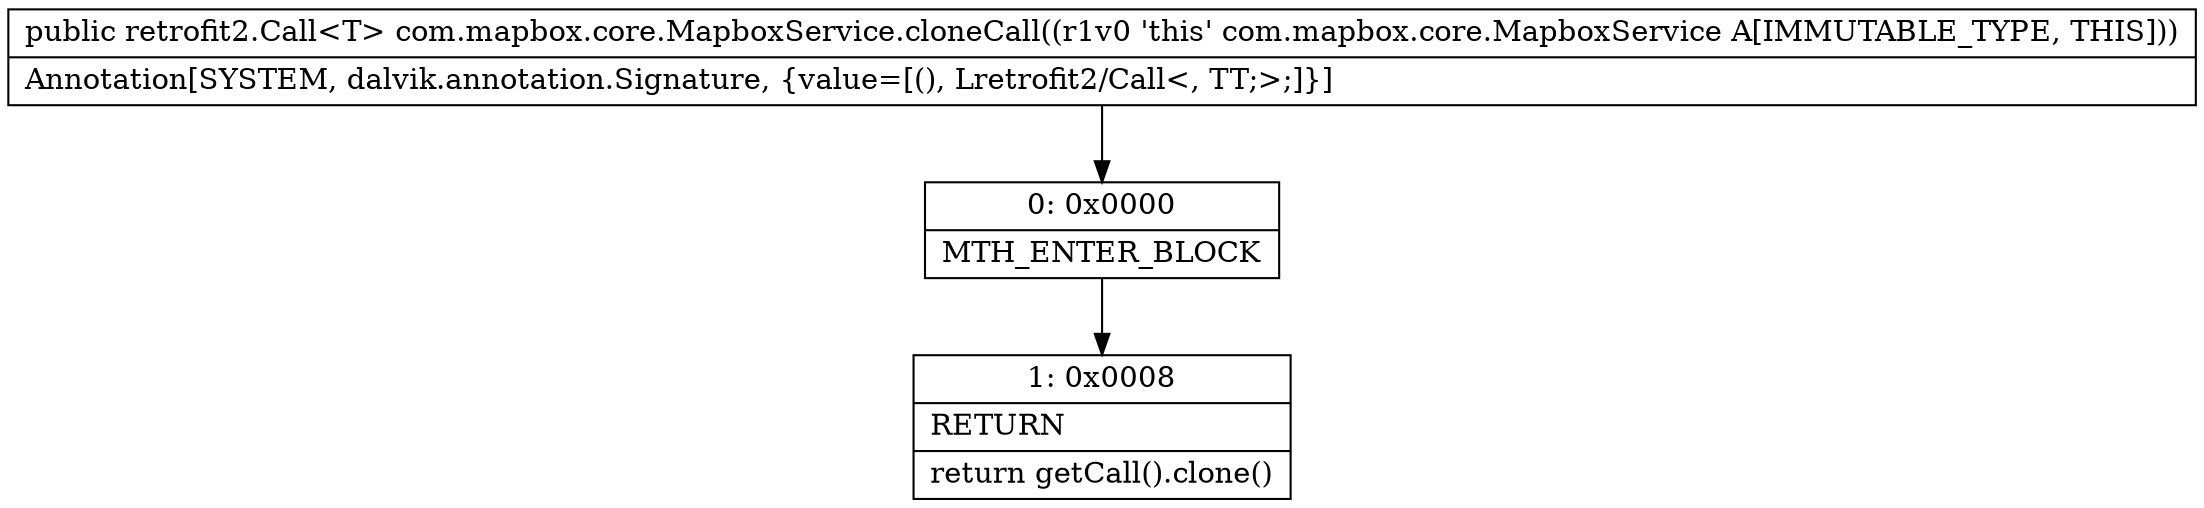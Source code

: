 digraph "CFG forcom.mapbox.core.MapboxService.cloneCall()Lretrofit2\/Call;" {
Node_0 [shape=record,label="{0\:\ 0x0000|MTH_ENTER_BLOCK\l}"];
Node_1 [shape=record,label="{1\:\ 0x0008|RETURN\l|return getCall().clone()\l}"];
MethodNode[shape=record,label="{public retrofit2.Call\<T\> com.mapbox.core.MapboxService.cloneCall((r1v0 'this' com.mapbox.core.MapboxService A[IMMUTABLE_TYPE, THIS]))  | Annotation[SYSTEM, dalvik.annotation.Signature, \{value=[(), Lretrofit2\/Call\<, TT;\>;]\}]\l}"];
MethodNode -> Node_0;
Node_0 -> Node_1;
}

